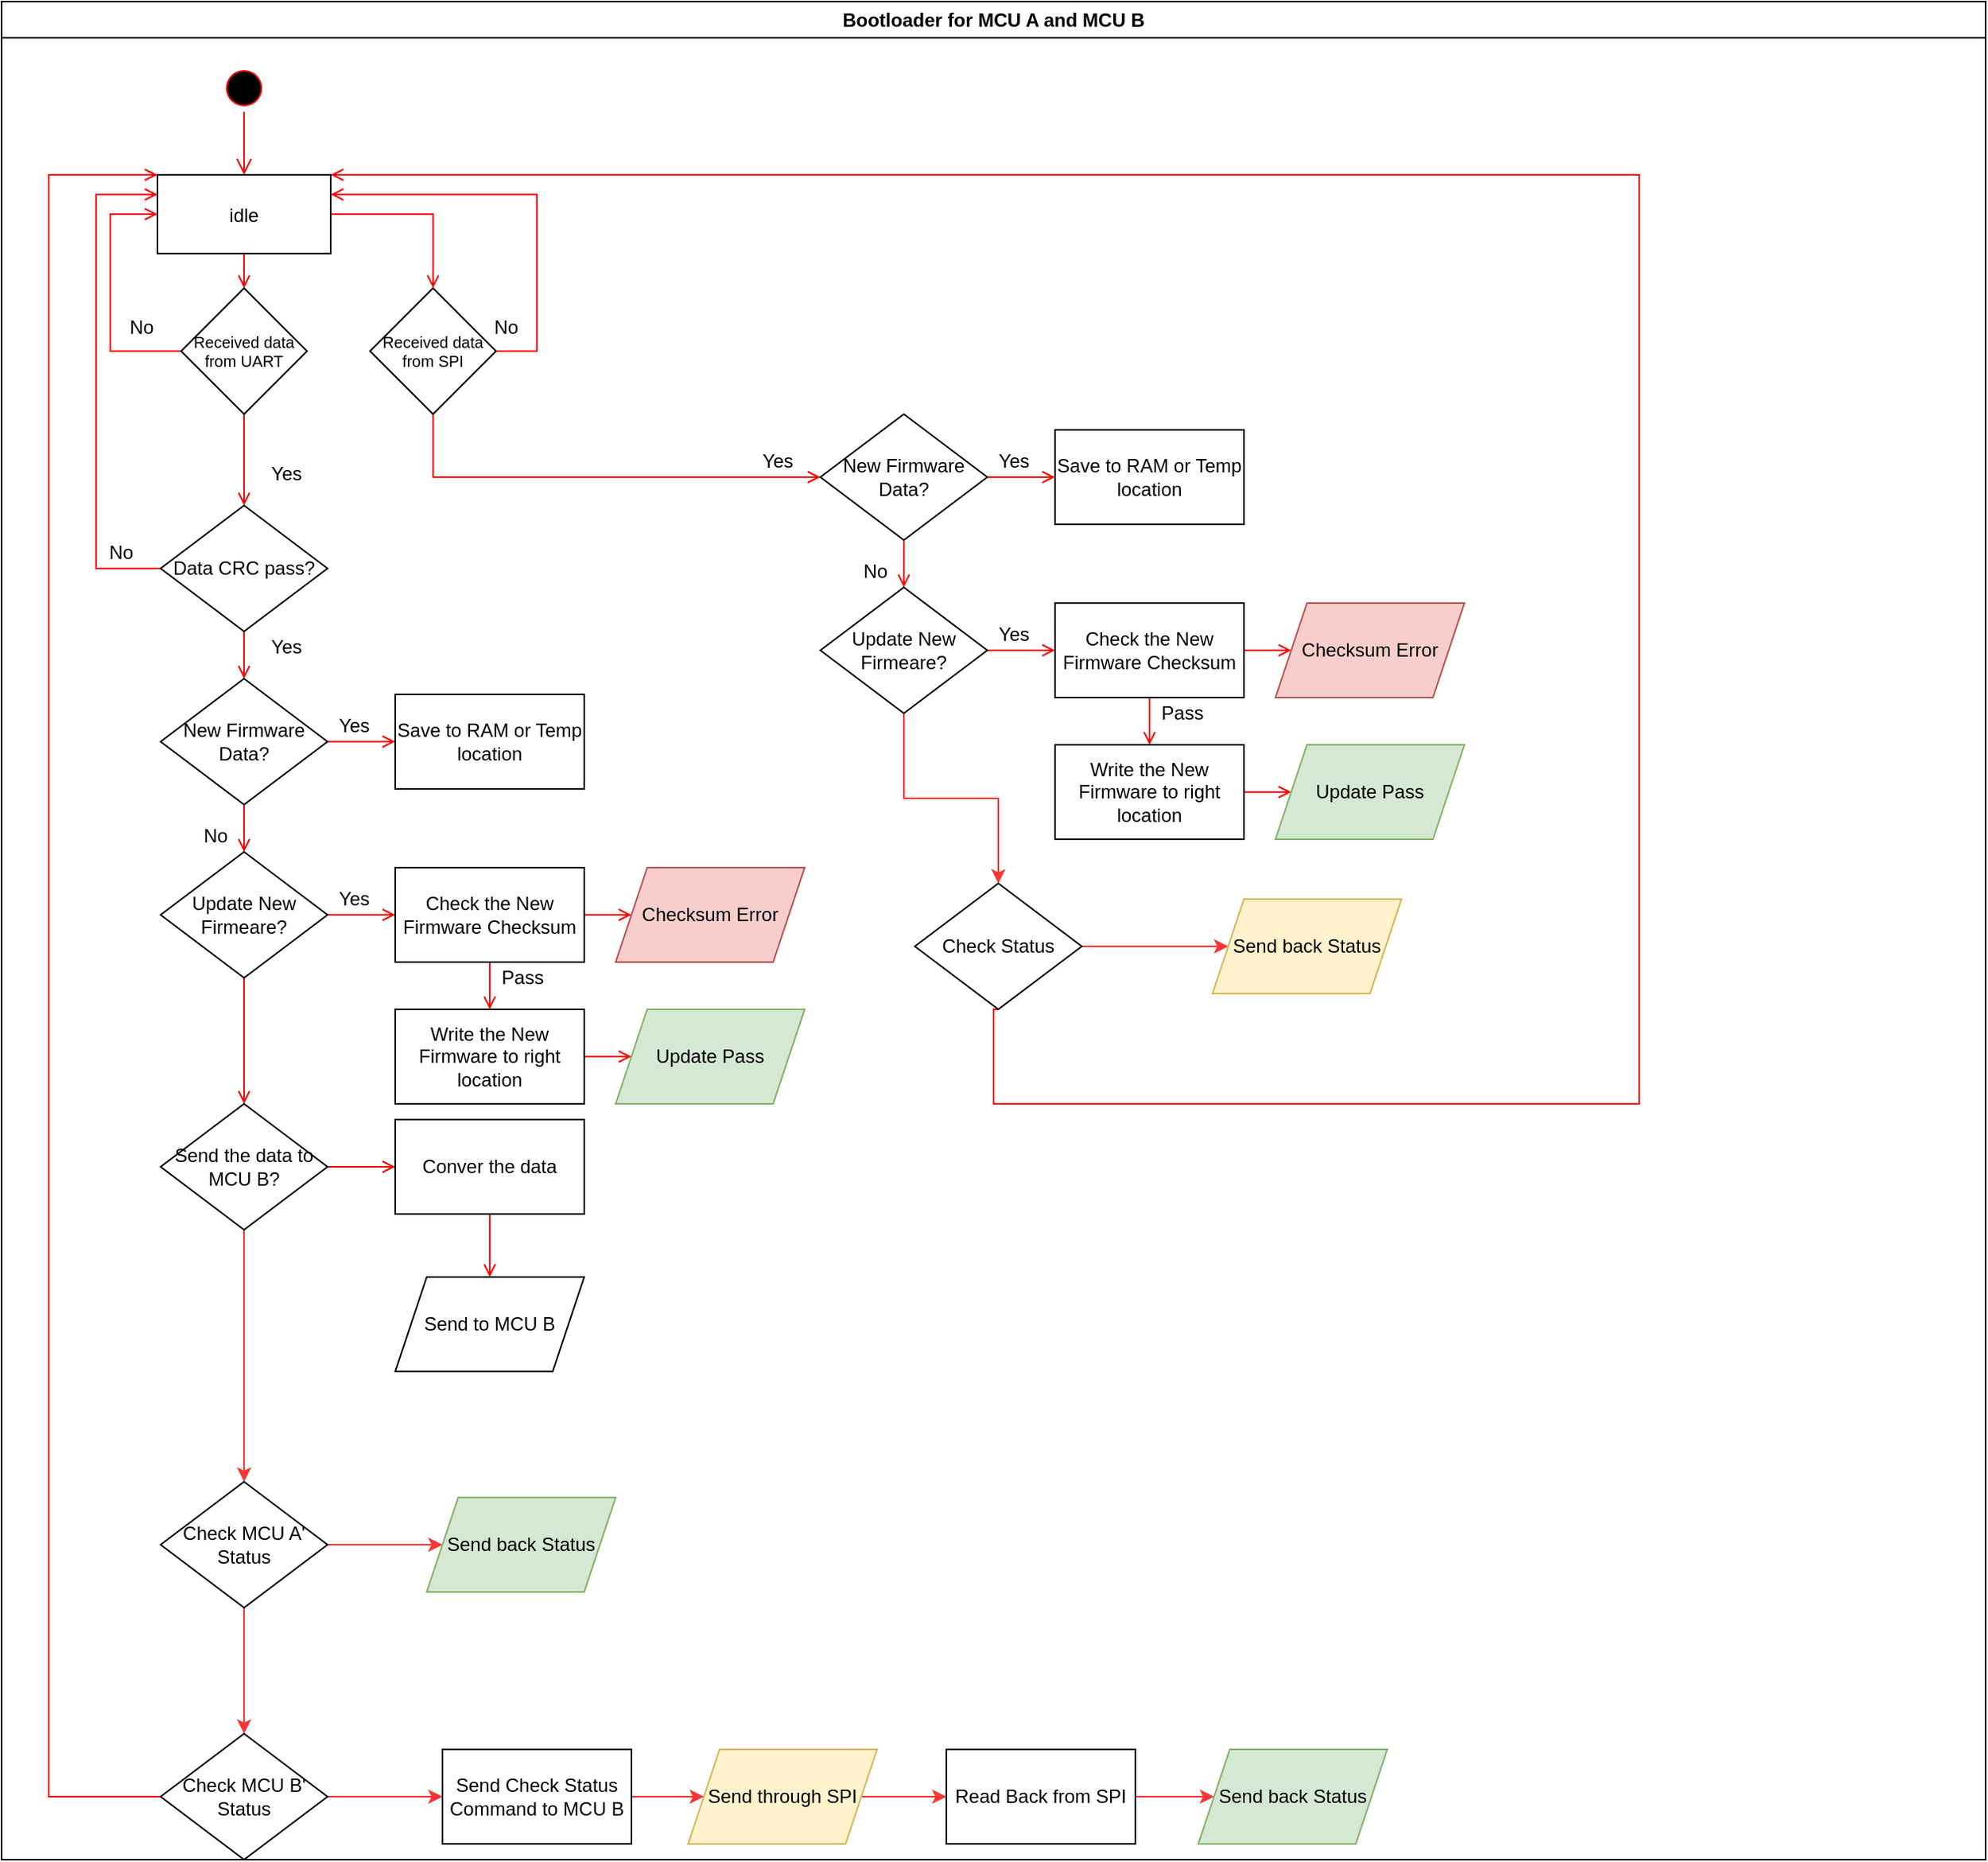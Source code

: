 <mxfile version="21.5.1" type="device">
  <diagram name="Page-1" id="e7e014a7-5840-1c2e-5031-d8a46d1fe8dd">
    <mxGraphModel dx="2535" dy="829" grid="1" gridSize="10" guides="1" tooltips="1" connect="1" arrows="1" fold="1" page="1" pageScale="1" pageWidth="1169" pageHeight="826" background="none" math="0" shadow="0">
      <root>
        <mxCell id="0" />
        <mxCell id="1" parent="0" />
        <mxCell id="2" value="Bootloader for MCU A and MCU B" style="swimlane;whiteSpace=wrap;" parent="1" vertex="1">
          <mxGeometry x="-1140" y="30" width="1260" height="1180" as="geometry" />
        </mxCell>
        <mxCell id="5" value="" style="ellipse;shape=startState;fillColor=#000000;strokeColor=#ff0000;" parent="2" vertex="1">
          <mxGeometry x="139" y="40" width="30" height="30" as="geometry" />
        </mxCell>
        <mxCell id="6" value="" style="edgeStyle=elbowEdgeStyle;elbow=horizontal;verticalAlign=bottom;endArrow=open;endSize=8;strokeColor=#FF0000;endFill=1;rounded=0" parent="2" source="5" target="7" edge="1">
          <mxGeometry x="100" y="40" as="geometry">
            <mxPoint x="154" y="110" as="targetPoint" />
          </mxGeometry>
        </mxCell>
        <mxCell id="CDnlhCQRxjVTucdVd2Fk-52" style="edgeStyle=orthogonalEdgeStyle;shape=connector;rounded=0;orthogonalLoop=1;jettySize=auto;html=1;entryX=0.5;entryY=0;entryDx=0;entryDy=0;labelBackgroundColor=default;strokeColor=#FF0000;fontFamily=Helvetica;fontSize=11;fontColor=default;endArrow=open;endFill=1;fillColor=#e51400;" parent="2" source="7" target="CDnlhCQRxjVTucdVd2Fk-50" edge="1">
          <mxGeometry relative="1" as="geometry" />
        </mxCell>
        <mxCell id="7" value="idle" style="" parent="2" vertex="1">
          <mxGeometry x="99" y="110" width="110" height="50" as="geometry" />
        </mxCell>
        <mxCell id="9" value="" style="endArrow=open;strokeColor=#FF0000;endFill=1;rounded=0;entryX=0.5;entryY=0;entryDx=0;entryDy=0;exitX=0.5;exitY=1;exitDx=0;exitDy=0;" parent="2" source="7" target="hm0Lq8a4BP33cIntfqXl-41" edge="1">
          <mxGeometry relative="1" as="geometry">
            <mxPoint x="154" y="192" as="targetPoint" />
          </mxGeometry>
        </mxCell>
        <mxCell id="12" value="" style="edgeStyle=elbowEdgeStyle;elbow=horizontal;strokeColor=#FF0000;endArrow=open;endFill=1;rounded=0;exitX=0;exitY=0.5;exitDx=0;exitDy=0;" parent="2" source="hm0Lq8a4BP33cIntfqXl-41" target="7" edge="1">
          <mxGeometry width="100" height="100" relative="1" as="geometry">
            <mxPoint x="199" y="290" as="sourcePoint" />
            <mxPoint x="299" y="190" as="targetPoint" />
            <Array as="points">
              <mxPoint x="69" y="250" />
            </Array>
          </mxGeometry>
        </mxCell>
        <mxCell id="CDnlhCQRxjVTucdVd2Fk-47" value="" style="edgeStyle=orthogonalEdgeStyle;shape=connector;rounded=0;orthogonalLoop=1;jettySize=auto;html=1;labelBackgroundColor=default;strokeColor=#FF0000;fontFamily=Helvetica;fontSize=11;fontColor=default;endArrow=open;endFill=1;fillColor=#e51400;entryX=0.5;entryY=0;entryDx=0;entryDy=0;" parent="2" source="hm0Lq8a4BP33cIntfqXl-41" target="hm0Lq8a4BP33cIntfqXl-63" edge="1">
          <mxGeometry relative="1" as="geometry">
            <mxPoint x="254" y="222.0" as="targetPoint" />
          </mxGeometry>
        </mxCell>
        <mxCell id="hm0Lq8a4BP33cIntfqXl-41" value="Received data from UART" style="rhombus;whiteSpace=wrap;html=1;fontSize=10;" parent="2" vertex="1">
          <mxGeometry x="114" y="182" width="80" height="80" as="geometry" />
        </mxCell>
        <mxCell id="hm0Lq8a4BP33cIntfqXl-42" value="No" style="text;html=1;strokeColor=none;fillColor=none;align=center;verticalAlign=middle;whiteSpace=wrap;rounded=0;" parent="2" vertex="1">
          <mxGeometry x="59" y="192" width="60" height="30" as="geometry" />
        </mxCell>
        <mxCell id="CDnlhCQRxjVTucdVd2Fk-13" style="edgeStyle=orthogonalEdgeStyle;shape=connector;rounded=0;orthogonalLoop=1;jettySize=auto;html=1;entryX=0;entryY=0.25;entryDx=0;entryDy=0;labelBackgroundColor=default;strokeColor=#FF0000;fontFamily=Helvetica;fontSize=11;fontColor=default;endArrow=open;endFill=1;fillColor=#e51400;" parent="2" source="hm0Lq8a4BP33cIntfqXl-63" target="7" edge="1">
          <mxGeometry relative="1" as="geometry">
            <Array as="points">
              <mxPoint x="60" y="360" />
              <mxPoint x="60" y="123" />
            </Array>
          </mxGeometry>
        </mxCell>
        <mxCell id="CDnlhCQRxjVTucdVd2Fk-19" value="" style="edgeStyle=orthogonalEdgeStyle;shape=connector;rounded=0;orthogonalLoop=1;jettySize=auto;html=1;labelBackgroundColor=default;strokeColor=#FF0000;fontFamily=Helvetica;fontSize=11;fontColor=default;endArrow=open;endFill=1;fillColor=#e51400;" parent="2" source="hm0Lq8a4BP33cIntfqXl-63" target="CDnlhCQRxjVTucdVd2Fk-18" edge="1">
          <mxGeometry relative="1" as="geometry" />
        </mxCell>
        <mxCell id="hm0Lq8a4BP33cIntfqXl-63" value="Data CRC pass?" style="rhombus;whiteSpace=wrap;html=1;" parent="2" vertex="1">
          <mxGeometry x="101" y="320" width="106" height="80" as="geometry" />
        </mxCell>
        <mxCell id="CDnlhCQRxjVTucdVd2Fk-14" value="No" style="text;html=1;strokeColor=none;fillColor=none;align=center;verticalAlign=middle;whiteSpace=wrap;rounded=0;" parent="2" vertex="1">
          <mxGeometry x="59" y="340" width="34" height="20" as="geometry" />
        </mxCell>
        <mxCell id="CDnlhCQRxjVTucdVd2Fk-15" value="Yes" style="text;html=1;strokeColor=none;fillColor=none;align=center;verticalAlign=middle;whiteSpace=wrap;rounded=0;" parent="2" vertex="1">
          <mxGeometry x="164" y="400" width="34" height="20" as="geometry" />
        </mxCell>
        <mxCell id="CDnlhCQRxjVTucdVd2Fk-21" value="" style="edgeStyle=orthogonalEdgeStyle;shape=connector;rounded=0;orthogonalLoop=1;jettySize=auto;html=1;labelBackgroundColor=default;strokeColor=#FF0000;fontFamily=Helvetica;fontSize=11;fontColor=default;endArrow=open;endFill=1;fillColor=#e51400;" parent="2" source="CDnlhCQRxjVTucdVd2Fk-18" target="CDnlhCQRxjVTucdVd2Fk-20" edge="1">
          <mxGeometry relative="1" as="geometry" />
        </mxCell>
        <mxCell id="CDnlhCQRxjVTucdVd2Fk-23" value="" style="edgeStyle=orthogonalEdgeStyle;shape=connector;rounded=0;orthogonalLoop=1;jettySize=auto;html=1;labelBackgroundColor=default;strokeColor=#FF0000;fontFamily=Helvetica;fontSize=11;fontColor=default;endArrow=open;endFill=1;fillColor=#e51400;" parent="2" source="CDnlhCQRxjVTucdVd2Fk-18" target="CDnlhCQRxjVTucdVd2Fk-22" edge="1">
          <mxGeometry relative="1" as="geometry" />
        </mxCell>
        <mxCell id="CDnlhCQRxjVTucdVd2Fk-18" value="New Firmware Data?" style="rhombus;whiteSpace=wrap;html=1;" parent="2" vertex="1">
          <mxGeometry x="101" y="430" width="106" height="80" as="geometry" />
        </mxCell>
        <mxCell id="CDnlhCQRxjVTucdVd2Fk-20" value="Save to RAM or Temp location" style="whiteSpace=wrap;html=1;" parent="2" vertex="1">
          <mxGeometry x="250" y="440" width="120" height="60" as="geometry" />
        </mxCell>
        <mxCell id="CDnlhCQRxjVTucdVd2Fk-25" value="" style="edgeStyle=orthogonalEdgeStyle;shape=connector;rounded=0;orthogonalLoop=1;jettySize=auto;html=1;labelBackgroundColor=default;strokeColor=#FF0000;fontFamily=Helvetica;fontSize=11;fontColor=default;endArrow=open;endFill=1;fillColor=#e51400;" parent="2" source="CDnlhCQRxjVTucdVd2Fk-22" target="CDnlhCQRxjVTucdVd2Fk-24" edge="1">
          <mxGeometry relative="1" as="geometry" />
        </mxCell>
        <mxCell id="CDnlhCQRxjVTucdVd2Fk-40" value="" style="edgeStyle=orthogonalEdgeStyle;shape=connector;rounded=0;orthogonalLoop=1;jettySize=auto;html=1;labelBackgroundColor=default;strokeColor=#FF0000;fontFamily=Helvetica;fontSize=11;fontColor=default;endArrow=open;endFill=1;fillColor=#e51400;" parent="2" source="CDnlhCQRxjVTucdVd2Fk-22" target="CDnlhCQRxjVTucdVd2Fk-39" edge="1">
          <mxGeometry relative="1" as="geometry" />
        </mxCell>
        <mxCell id="CDnlhCQRxjVTucdVd2Fk-22" value="Update New Firmeare?" style="rhombus;whiteSpace=wrap;html=1;" parent="2" vertex="1">
          <mxGeometry x="101" y="540" width="106" height="80" as="geometry" />
        </mxCell>
        <mxCell id="CDnlhCQRxjVTucdVd2Fk-27" value="" style="edgeStyle=orthogonalEdgeStyle;shape=connector;rounded=0;orthogonalLoop=1;jettySize=auto;html=1;labelBackgroundColor=default;strokeColor=#FF0000;fontFamily=Helvetica;fontSize=11;fontColor=default;endArrow=open;endFill=1;fillColor=#e51400;" parent="2" source="CDnlhCQRxjVTucdVd2Fk-24" target="CDnlhCQRxjVTucdVd2Fk-26" edge="1">
          <mxGeometry relative="1" as="geometry" />
        </mxCell>
        <mxCell id="CDnlhCQRxjVTucdVd2Fk-33" value="" style="edgeStyle=orthogonalEdgeStyle;shape=connector;rounded=0;orthogonalLoop=1;jettySize=auto;html=1;labelBackgroundColor=default;strokeColor=#FF0000;fontFamily=Helvetica;fontSize=11;fontColor=default;endArrow=open;endFill=1;fillColor=#e51400;" parent="2" source="CDnlhCQRxjVTucdVd2Fk-24" target="CDnlhCQRxjVTucdVd2Fk-32" edge="1">
          <mxGeometry relative="1" as="geometry" />
        </mxCell>
        <mxCell id="CDnlhCQRxjVTucdVd2Fk-24" value="Check the New Firmware Checksum" style="whiteSpace=wrap;html=1;" parent="2" vertex="1">
          <mxGeometry x="250" y="550" width="120" height="60" as="geometry" />
        </mxCell>
        <mxCell id="CDnlhCQRxjVTucdVd2Fk-35" value="" style="edgeStyle=orthogonalEdgeStyle;shape=connector;rounded=0;orthogonalLoop=1;jettySize=auto;html=1;labelBackgroundColor=default;strokeColor=#FF0000;fontFamily=Helvetica;fontSize=11;fontColor=default;endArrow=open;endFill=1;fillColor=#e51400;" parent="2" source="CDnlhCQRxjVTucdVd2Fk-26" target="CDnlhCQRxjVTucdVd2Fk-34" edge="1">
          <mxGeometry relative="1" as="geometry" />
        </mxCell>
        <mxCell id="CDnlhCQRxjVTucdVd2Fk-26" value="Write the New Firmware to right location" style="whiteSpace=wrap;html=1;" parent="2" vertex="1">
          <mxGeometry x="250" y="640" width="120" height="60" as="geometry" />
        </mxCell>
        <mxCell id="CDnlhCQRxjVTucdVd2Fk-28" value="Pass" style="text;html=1;strokeColor=none;fillColor=none;align=center;verticalAlign=middle;whiteSpace=wrap;rounded=0;" parent="2" vertex="1">
          <mxGeometry x="314" y="610" width="34" height="20" as="geometry" />
        </mxCell>
        <mxCell id="CDnlhCQRxjVTucdVd2Fk-32" value="Checksum Error" style="shape=parallelogram;perimeter=parallelogramPerimeter;whiteSpace=wrap;html=1;fixedSize=1;fillColor=#f8cecc;strokeColor=#b85450;" parent="2" vertex="1">
          <mxGeometry x="390" y="550" width="120" height="60" as="geometry" />
        </mxCell>
        <mxCell id="CDnlhCQRxjVTucdVd2Fk-34" value="Update Pass" style="shape=parallelogram;perimeter=parallelogramPerimeter;whiteSpace=wrap;html=1;fixedSize=1;fillColor=#d5e8d4;strokeColor=#82b366;" parent="2" vertex="1">
          <mxGeometry x="390" y="640" width="120" height="60" as="geometry" />
        </mxCell>
        <mxCell id="CDnlhCQRxjVTucdVd2Fk-36" value="Yes" style="text;html=1;strokeColor=none;fillColor=none;align=center;verticalAlign=middle;whiteSpace=wrap;rounded=0;" parent="2" vertex="1">
          <mxGeometry x="207" y="450" width="34" height="20" as="geometry" />
        </mxCell>
        <mxCell id="CDnlhCQRxjVTucdVd2Fk-37" value="Yes" style="text;html=1;strokeColor=none;fillColor=none;align=center;verticalAlign=middle;whiteSpace=wrap;rounded=0;" parent="2" vertex="1">
          <mxGeometry x="207" y="560" width="34" height="20" as="geometry" />
        </mxCell>
        <mxCell id="CDnlhCQRxjVTucdVd2Fk-38" value="No" style="text;html=1;strokeColor=none;fillColor=none;align=center;verticalAlign=middle;whiteSpace=wrap;rounded=0;" parent="2" vertex="1">
          <mxGeometry x="119" y="520" width="34" height="20" as="geometry" />
        </mxCell>
        <mxCell id="CDnlhCQRxjVTucdVd2Fk-42" value="" style="edgeStyle=orthogonalEdgeStyle;shape=connector;rounded=0;orthogonalLoop=1;jettySize=auto;html=1;labelBackgroundColor=default;strokeColor=#FF0000;fontFamily=Helvetica;fontSize=11;fontColor=default;endArrow=open;endFill=1;fillColor=#e51400;" parent="2" source="CDnlhCQRxjVTucdVd2Fk-39" target="CDnlhCQRxjVTucdVd2Fk-41" edge="1">
          <mxGeometry relative="1" as="geometry" />
        </mxCell>
        <mxCell id="CDnlhCQRxjVTucdVd2Fk-45" style="edgeStyle=orthogonalEdgeStyle;shape=connector;rounded=0;orthogonalLoop=1;jettySize=auto;html=1;entryX=0;entryY=0;entryDx=0;entryDy=0;labelBackgroundColor=default;strokeColor=#FF0000;fontFamily=Helvetica;fontSize=11;fontColor=default;endArrow=open;endFill=1;fillColor=#e51400;exitX=0;exitY=0.5;exitDx=0;exitDy=0;" parent="2" source="xl7srRBYGjg3vIMj2sjA-21" target="7" edge="1">
          <mxGeometry relative="1" as="geometry">
            <Array as="points">
              <mxPoint x="30" y="1140" />
              <mxPoint x="30" y="110" />
            </Array>
          </mxGeometry>
        </mxCell>
        <mxCell id="xl7srRBYGjg3vIMj2sjA-13" value="" style="edgeStyle=orthogonalEdgeStyle;rounded=0;orthogonalLoop=1;jettySize=auto;html=1;strokeColor=#FF3333;" edge="1" parent="2" source="CDnlhCQRxjVTucdVd2Fk-39" target="xl7srRBYGjg3vIMj2sjA-12">
          <mxGeometry relative="1" as="geometry" />
        </mxCell>
        <mxCell id="CDnlhCQRxjVTucdVd2Fk-39" value="Send the data to MCU B?" style="rhombus;whiteSpace=wrap;html=1;" parent="2" vertex="1">
          <mxGeometry x="101" y="700" width="106" height="80" as="geometry" />
        </mxCell>
        <mxCell id="CDnlhCQRxjVTucdVd2Fk-44" value="" style="edgeStyle=orthogonalEdgeStyle;shape=connector;rounded=0;orthogonalLoop=1;jettySize=auto;html=1;labelBackgroundColor=default;strokeColor=#FF0000;fontFamily=Helvetica;fontSize=11;fontColor=default;endArrow=open;endFill=1;fillColor=#e51400;" parent="2" source="CDnlhCQRxjVTucdVd2Fk-41" target="CDnlhCQRxjVTucdVd2Fk-43" edge="1">
          <mxGeometry relative="1" as="geometry" />
        </mxCell>
        <mxCell id="CDnlhCQRxjVTucdVd2Fk-41" value="Conver the data" style="whiteSpace=wrap;html=1;" parent="2" vertex="1">
          <mxGeometry x="250" y="710" width="120" height="60" as="geometry" />
        </mxCell>
        <mxCell id="CDnlhCQRxjVTucdVd2Fk-43" value="Send to MCU B" style="shape=parallelogram;perimeter=parallelogramPerimeter;whiteSpace=wrap;html=1;fixedSize=1;" parent="2" vertex="1">
          <mxGeometry x="250" y="810" width="120" height="60" as="geometry" />
        </mxCell>
        <mxCell id="CDnlhCQRxjVTucdVd2Fk-49" value="Yes" style="text;html=1;strokeColor=none;fillColor=none;align=center;verticalAlign=middle;whiteSpace=wrap;rounded=0;" parent="2" vertex="1">
          <mxGeometry x="164" y="290" width="34" height="20" as="geometry" />
        </mxCell>
        <mxCell id="CDnlhCQRxjVTucdVd2Fk-53" style="edgeStyle=orthogonalEdgeStyle;shape=connector;rounded=0;orthogonalLoop=1;jettySize=auto;html=1;entryX=1;entryY=0.25;entryDx=0;entryDy=0;labelBackgroundColor=default;strokeColor=#FF0000;fontFamily=Helvetica;fontSize=11;fontColor=default;endArrow=open;endFill=1;fillColor=#e51400;" parent="2" source="CDnlhCQRxjVTucdVd2Fk-50" target="7" edge="1">
          <mxGeometry relative="1" as="geometry">
            <Array as="points">
              <mxPoint x="340" y="222" />
              <mxPoint x="340" y="123" />
            </Array>
          </mxGeometry>
        </mxCell>
        <mxCell id="CDnlhCQRxjVTucdVd2Fk-73" style="edgeStyle=orthogonalEdgeStyle;shape=connector;rounded=0;orthogonalLoop=1;jettySize=auto;html=1;entryX=0;entryY=0.5;entryDx=0;entryDy=0;labelBackgroundColor=default;strokeColor=#FF0000;fontFamily=Helvetica;fontSize=11;fontColor=default;endArrow=open;endFill=1;fillColor=#e51400;" parent="2" source="CDnlhCQRxjVTucdVd2Fk-50" target="CDnlhCQRxjVTucdVd2Fk-57" edge="1">
          <mxGeometry relative="1" as="geometry">
            <Array as="points">
              <mxPoint x="274" y="302" />
            </Array>
          </mxGeometry>
        </mxCell>
        <mxCell id="CDnlhCQRxjVTucdVd2Fk-50" value="Received data from SPI" style="rhombus;whiteSpace=wrap;html=1;fontSize=10;" parent="2" vertex="1">
          <mxGeometry x="234" y="182" width="80" height="80" as="geometry" />
        </mxCell>
        <mxCell id="CDnlhCQRxjVTucdVd2Fk-54" value="No" style="text;html=1;strokeColor=none;fillColor=none;align=center;verticalAlign=middle;whiteSpace=wrap;rounded=0;" parent="2" vertex="1">
          <mxGeometry x="301" y="198" width="39" height="18" as="geometry" />
        </mxCell>
        <mxCell id="CDnlhCQRxjVTucdVd2Fk-55" value="" style="edgeStyle=orthogonalEdgeStyle;shape=connector;rounded=0;orthogonalLoop=1;jettySize=auto;html=1;labelBackgroundColor=default;strokeColor=#FF0000;fontFamily=Helvetica;fontSize=11;fontColor=default;endArrow=open;endFill=1;fillColor=#e51400;" parent="2" source="CDnlhCQRxjVTucdVd2Fk-57" target="CDnlhCQRxjVTucdVd2Fk-58" edge="1">
          <mxGeometry relative="1" as="geometry" />
        </mxCell>
        <mxCell id="CDnlhCQRxjVTucdVd2Fk-56" value="" style="edgeStyle=orthogonalEdgeStyle;shape=connector;rounded=0;orthogonalLoop=1;jettySize=auto;html=1;labelBackgroundColor=default;strokeColor=#FF0000;fontFamily=Helvetica;fontSize=11;fontColor=default;endArrow=open;endFill=1;fillColor=#e51400;" parent="2" source="CDnlhCQRxjVTucdVd2Fk-57" target="CDnlhCQRxjVTucdVd2Fk-61" edge="1">
          <mxGeometry relative="1" as="geometry" />
        </mxCell>
        <mxCell id="CDnlhCQRxjVTucdVd2Fk-57" value="New Firmware Data?" style="rhombus;whiteSpace=wrap;html=1;" parent="2" vertex="1">
          <mxGeometry x="520" y="262" width="106" height="80" as="geometry" />
        </mxCell>
        <mxCell id="CDnlhCQRxjVTucdVd2Fk-58" value="Save to RAM or Temp location" style="whiteSpace=wrap;html=1;" parent="2" vertex="1">
          <mxGeometry x="669" y="272" width="120" height="60" as="geometry" />
        </mxCell>
        <mxCell id="CDnlhCQRxjVTucdVd2Fk-59" value="" style="edgeStyle=orthogonalEdgeStyle;shape=connector;rounded=0;orthogonalLoop=1;jettySize=auto;html=1;labelBackgroundColor=default;strokeColor=#FF0000;fontFamily=Helvetica;fontSize=11;fontColor=default;endArrow=open;endFill=1;fillColor=#e51400;" parent="2" source="CDnlhCQRxjVTucdVd2Fk-61" target="CDnlhCQRxjVTucdVd2Fk-64" edge="1">
          <mxGeometry relative="1" as="geometry" />
        </mxCell>
        <mxCell id="CDnlhCQRxjVTucdVd2Fk-60" value="" style="edgeStyle=orthogonalEdgeStyle;shape=connector;rounded=0;orthogonalLoop=1;jettySize=auto;html=1;labelBackgroundColor=default;strokeColor=#FF0000;fontFamily=Helvetica;fontSize=11;fontColor=default;endArrow=open;endFill=1;fillColor=#e51400;entryX=1;entryY=0;entryDx=0;entryDy=0;exitX=0.5;exitY=1;exitDx=0;exitDy=0;" parent="2" source="xl7srRBYGjg3vIMj2sjA-31" target="7" edge="1">
          <mxGeometry relative="1" as="geometry">
            <mxPoint x="573" y="532" as="targetPoint" />
            <Array as="points">
              <mxPoint x="630" y="640" />
              <mxPoint x="630" y="700" />
              <mxPoint x="1040" y="700" />
              <mxPoint x="1040" y="110" />
            </Array>
          </mxGeometry>
        </mxCell>
        <mxCell id="xl7srRBYGjg3vIMj2sjA-32" style="edgeStyle=orthogonalEdgeStyle;shape=connector;rounded=0;orthogonalLoop=1;jettySize=auto;html=1;entryX=0.5;entryY=0;entryDx=0;entryDy=0;labelBackgroundColor=default;strokeColor=#FF3333;fontFamily=Helvetica;fontSize=11;fontColor=default;endArrow=classic;" edge="1" parent="2" source="CDnlhCQRxjVTucdVd2Fk-61" target="xl7srRBYGjg3vIMj2sjA-31">
          <mxGeometry relative="1" as="geometry" />
        </mxCell>
        <mxCell id="CDnlhCQRxjVTucdVd2Fk-61" value="Update New Firmeare?" style="rhombus;whiteSpace=wrap;html=1;" parent="2" vertex="1">
          <mxGeometry x="520" y="372" width="106" height="80" as="geometry" />
        </mxCell>
        <mxCell id="CDnlhCQRxjVTucdVd2Fk-62" value="" style="edgeStyle=orthogonalEdgeStyle;shape=connector;rounded=0;orthogonalLoop=1;jettySize=auto;html=1;labelBackgroundColor=default;strokeColor=#FF0000;fontFamily=Helvetica;fontSize=11;fontColor=default;endArrow=open;endFill=1;fillColor=#e51400;" parent="2" source="CDnlhCQRxjVTucdVd2Fk-64" target="CDnlhCQRxjVTucdVd2Fk-66" edge="1">
          <mxGeometry relative="1" as="geometry" />
        </mxCell>
        <mxCell id="CDnlhCQRxjVTucdVd2Fk-63" value="" style="edgeStyle=orthogonalEdgeStyle;shape=connector;rounded=0;orthogonalLoop=1;jettySize=auto;html=1;labelBackgroundColor=default;strokeColor=#FF0000;fontFamily=Helvetica;fontSize=11;fontColor=default;endArrow=open;endFill=1;fillColor=#e51400;" parent="2" source="CDnlhCQRxjVTucdVd2Fk-64" target="CDnlhCQRxjVTucdVd2Fk-68" edge="1">
          <mxGeometry relative="1" as="geometry" />
        </mxCell>
        <mxCell id="CDnlhCQRxjVTucdVd2Fk-64" value="Check the New Firmware Checksum" style="whiteSpace=wrap;html=1;" parent="2" vertex="1">
          <mxGeometry x="669" y="382" width="120" height="60" as="geometry" />
        </mxCell>
        <mxCell id="CDnlhCQRxjVTucdVd2Fk-65" value="" style="edgeStyle=orthogonalEdgeStyle;shape=connector;rounded=0;orthogonalLoop=1;jettySize=auto;html=1;labelBackgroundColor=default;strokeColor=#FF0000;fontFamily=Helvetica;fontSize=11;fontColor=default;endArrow=open;endFill=1;fillColor=#e51400;" parent="2" source="CDnlhCQRxjVTucdVd2Fk-66" target="CDnlhCQRxjVTucdVd2Fk-69" edge="1">
          <mxGeometry relative="1" as="geometry" />
        </mxCell>
        <mxCell id="CDnlhCQRxjVTucdVd2Fk-66" value="Write the New Firmware to right location" style="whiteSpace=wrap;html=1;" parent="2" vertex="1">
          <mxGeometry x="669" y="472" width="120" height="60" as="geometry" />
        </mxCell>
        <mxCell id="CDnlhCQRxjVTucdVd2Fk-67" value="Pass" style="text;html=1;strokeColor=none;fillColor=none;align=center;verticalAlign=middle;whiteSpace=wrap;rounded=0;" parent="2" vertex="1">
          <mxGeometry x="733" y="442" width="34" height="20" as="geometry" />
        </mxCell>
        <mxCell id="CDnlhCQRxjVTucdVd2Fk-68" value="Checksum Error" style="shape=parallelogram;perimeter=parallelogramPerimeter;whiteSpace=wrap;html=1;fixedSize=1;fillColor=#f8cecc;strokeColor=#b85450;" parent="2" vertex="1">
          <mxGeometry x="809" y="382" width="120" height="60" as="geometry" />
        </mxCell>
        <mxCell id="CDnlhCQRxjVTucdVd2Fk-69" value="Update Pass" style="shape=parallelogram;perimeter=parallelogramPerimeter;whiteSpace=wrap;html=1;fixedSize=1;fillColor=#d5e8d4;strokeColor=#82b366;" parent="2" vertex="1">
          <mxGeometry x="809" y="472" width="120" height="60" as="geometry" />
        </mxCell>
        <mxCell id="CDnlhCQRxjVTucdVd2Fk-70" value="Yes" style="text;html=1;strokeColor=none;fillColor=none;align=center;verticalAlign=middle;whiteSpace=wrap;rounded=0;" parent="2" vertex="1">
          <mxGeometry x="626" y="282" width="34" height="20" as="geometry" />
        </mxCell>
        <mxCell id="CDnlhCQRxjVTucdVd2Fk-71" value="Yes" style="text;html=1;strokeColor=none;fillColor=none;align=center;verticalAlign=middle;whiteSpace=wrap;rounded=0;" parent="2" vertex="1">
          <mxGeometry x="626" y="392" width="34" height="20" as="geometry" />
        </mxCell>
        <mxCell id="CDnlhCQRxjVTucdVd2Fk-72" value="No" style="text;html=1;strokeColor=none;fillColor=none;align=center;verticalAlign=middle;whiteSpace=wrap;rounded=0;" parent="2" vertex="1">
          <mxGeometry x="538" y="352" width="34" height="20" as="geometry" />
        </mxCell>
        <mxCell id="CDnlhCQRxjVTucdVd2Fk-74" value="Yes" style="text;html=1;strokeColor=none;fillColor=none;align=center;verticalAlign=middle;whiteSpace=wrap;rounded=0;" parent="2" vertex="1">
          <mxGeometry x="476" y="282" width="34" height="20" as="geometry" />
        </mxCell>
        <mxCell id="xl7srRBYGjg3vIMj2sjA-19" value="" style="edgeStyle=orthogonalEdgeStyle;shape=connector;rounded=0;orthogonalLoop=1;jettySize=auto;html=1;labelBackgroundColor=default;strokeColor=#FF3333;fontFamily=Helvetica;fontSize=11;fontColor=default;endArrow=classic;" edge="1" parent="2" source="xl7srRBYGjg3vIMj2sjA-12">
          <mxGeometry relative="1" as="geometry">
            <mxPoint x="280" y="980" as="targetPoint" />
          </mxGeometry>
        </mxCell>
        <mxCell id="xl7srRBYGjg3vIMj2sjA-22" value="" style="edgeStyle=orthogonalEdgeStyle;shape=connector;rounded=0;orthogonalLoop=1;jettySize=auto;html=1;labelBackgroundColor=default;strokeColor=#FF3333;fontFamily=Helvetica;fontSize=11;fontColor=default;endArrow=classic;" edge="1" parent="2" source="xl7srRBYGjg3vIMj2sjA-12" target="xl7srRBYGjg3vIMj2sjA-21">
          <mxGeometry relative="1" as="geometry" />
        </mxCell>
        <mxCell id="xl7srRBYGjg3vIMj2sjA-12" value="Check MCU A&#39; Status" style="rhombus;whiteSpace=wrap;html=1;" vertex="1" parent="2">
          <mxGeometry x="101" y="940" width="106" height="80" as="geometry" />
        </mxCell>
        <mxCell id="xl7srRBYGjg3vIMj2sjA-20" value="Send back Status" style="shape=parallelogram;perimeter=parallelogramPerimeter;whiteSpace=wrap;html=1;fixedSize=1;fillColor=#d5e8d4;strokeColor=#82b366;" vertex="1" parent="2">
          <mxGeometry x="270" y="950" width="120" height="60" as="geometry" />
        </mxCell>
        <mxCell id="xl7srRBYGjg3vIMj2sjA-24" value="" style="edgeStyle=orthogonalEdgeStyle;shape=connector;rounded=0;orthogonalLoop=1;jettySize=auto;html=1;labelBackgroundColor=default;strokeColor=#FF3333;fontFamily=Helvetica;fontSize=11;fontColor=default;endArrow=classic;" edge="1" parent="2" source="xl7srRBYGjg3vIMj2sjA-21" target="xl7srRBYGjg3vIMj2sjA-23">
          <mxGeometry relative="1" as="geometry" />
        </mxCell>
        <mxCell id="xl7srRBYGjg3vIMj2sjA-21" value="Check MCU B&#39; Status" style="rhombus;whiteSpace=wrap;html=1;" vertex="1" parent="2">
          <mxGeometry x="101" y="1100" width="106" height="80" as="geometry" />
        </mxCell>
        <mxCell id="xl7srRBYGjg3vIMj2sjA-26" value="" style="edgeStyle=orthogonalEdgeStyle;shape=connector;rounded=0;orthogonalLoop=1;jettySize=auto;html=1;labelBackgroundColor=default;strokeColor=#FF3333;fontFamily=Helvetica;fontSize=11;fontColor=default;endArrow=classic;" edge="1" parent="2" source="xl7srRBYGjg3vIMj2sjA-23" target="xl7srRBYGjg3vIMj2sjA-25">
          <mxGeometry relative="1" as="geometry" />
        </mxCell>
        <mxCell id="xl7srRBYGjg3vIMj2sjA-23" value="Send Check Status Command to MCU B" style="whiteSpace=wrap;html=1;" vertex="1" parent="2">
          <mxGeometry x="280" y="1110" width="120" height="60" as="geometry" />
        </mxCell>
        <mxCell id="xl7srRBYGjg3vIMj2sjA-28" value="" style="edgeStyle=orthogonalEdgeStyle;shape=connector;rounded=0;orthogonalLoop=1;jettySize=auto;html=1;labelBackgroundColor=default;strokeColor=#FF3333;fontFamily=Helvetica;fontSize=11;fontColor=default;endArrow=classic;" edge="1" parent="2" source="xl7srRBYGjg3vIMj2sjA-25" target="xl7srRBYGjg3vIMj2sjA-27">
          <mxGeometry relative="1" as="geometry" />
        </mxCell>
        <mxCell id="xl7srRBYGjg3vIMj2sjA-25" value="Send through SPI" style="shape=parallelogram;perimeter=parallelogramPerimeter;whiteSpace=wrap;html=1;fixedSize=1;fillColor=#fff2cc;strokeColor=#d6b656;" vertex="1" parent="2">
          <mxGeometry x="436" y="1110" width="120" height="60" as="geometry" />
        </mxCell>
        <mxCell id="xl7srRBYGjg3vIMj2sjA-30" style="edgeStyle=orthogonalEdgeStyle;shape=connector;rounded=0;orthogonalLoop=1;jettySize=auto;html=1;entryX=0;entryY=0.5;entryDx=0;entryDy=0;labelBackgroundColor=default;strokeColor=#FF3333;fontFamily=Helvetica;fontSize=11;fontColor=default;endArrow=classic;" edge="1" parent="2" source="xl7srRBYGjg3vIMj2sjA-27" target="xl7srRBYGjg3vIMj2sjA-29">
          <mxGeometry relative="1" as="geometry" />
        </mxCell>
        <mxCell id="xl7srRBYGjg3vIMj2sjA-27" value="Read Back from SPI" style="whiteSpace=wrap;html=1;" vertex="1" parent="2">
          <mxGeometry x="600" y="1110" width="120" height="60" as="geometry" />
        </mxCell>
        <mxCell id="xl7srRBYGjg3vIMj2sjA-29" value="Send back Status" style="shape=parallelogram;perimeter=parallelogramPerimeter;whiteSpace=wrap;html=1;fixedSize=1;fillColor=#d5e8d4;strokeColor=#82b366;" vertex="1" parent="2">
          <mxGeometry x="760" y="1110" width="120" height="60" as="geometry" />
        </mxCell>
        <mxCell id="xl7srRBYGjg3vIMj2sjA-34" value="" style="edgeStyle=orthogonalEdgeStyle;shape=connector;rounded=0;orthogonalLoop=1;jettySize=auto;html=1;labelBackgroundColor=default;strokeColor=#FF3333;fontFamily=Helvetica;fontSize=11;fontColor=default;endArrow=classic;" edge="1" parent="2" source="xl7srRBYGjg3vIMj2sjA-31" target="xl7srRBYGjg3vIMj2sjA-33">
          <mxGeometry relative="1" as="geometry" />
        </mxCell>
        <mxCell id="xl7srRBYGjg3vIMj2sjA-31" value="Check Status" style="rhombus;whiteSpace=wrap;html=1;" vertex="1" parent="2">
          <mxGeometry x="580" y="560" width="106" height="80" as="geometry" />
        </mxCell>
        <mxCell id="xl7srRBYGjg3vIMj2sjA-33" value="Send back Status" style="shape=parallelogram;perimeter=parallelogramPerimeter;whiteSpace=wrap;html=1;fixedSize=1;fillColor=#fff2cc;strokeColor=#d6b656;" vertex="1" parent="2">
          <mxGeometry x="769" y="570" width="120" height="60" as="geometry" />
        </mxCell>
      </root>
    </mxGraphModel>
  </diagram>
</mxfile>
